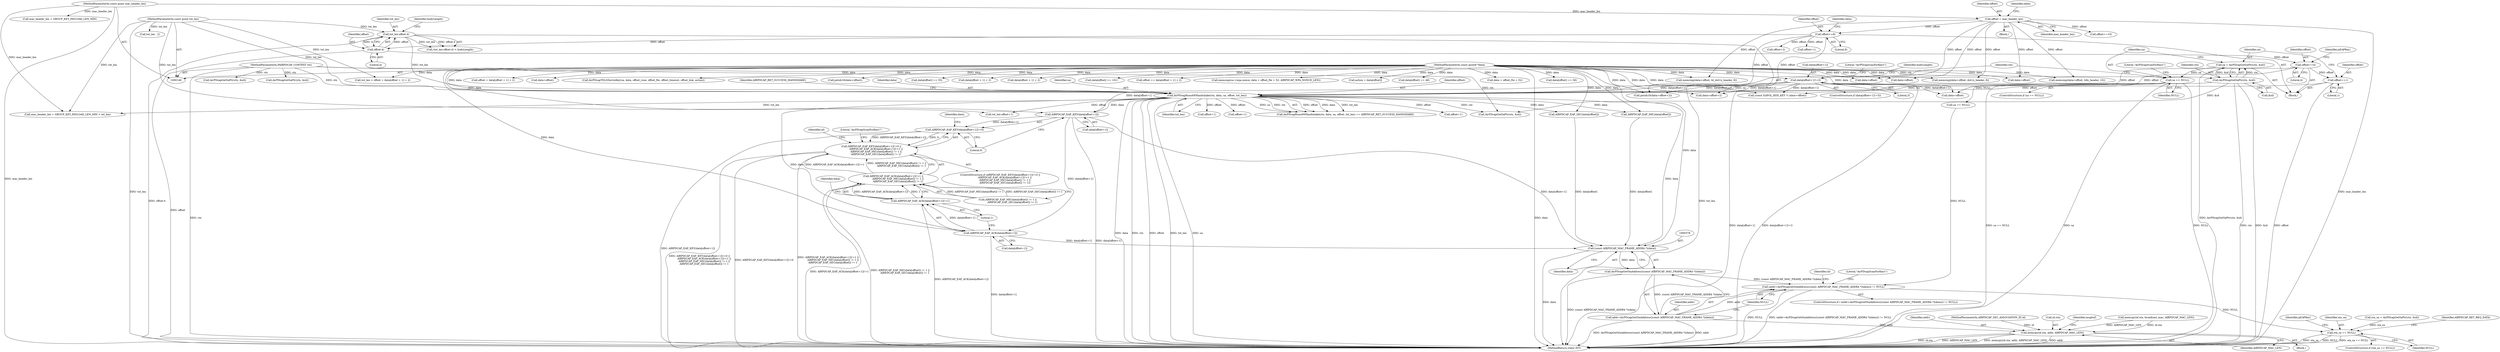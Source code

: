 digraph "1_wireshark_9b0b20b8d5f8c9f7839d58ff6c5900f7e19283b4@pointer" {
"1000317" [label="(Call,AIRPDCAP_EAP_KEY(data[offset+1]))"];
"1000292" [label="(Call,AirPDcapRsna4WHandshake(ctx, data, sa, offset, tot_len))"];
"1000275" [label="(Call,AirPDcapGetSaPtr(ctx, &id))"];
"1000147" [label="(MethodParameterIn,PAIRPDCAP_CONTEXT ctx)"];
"1000204" [label="(Call,data[offset+1]!=3)"];
"1000148" [label="(MethodParameterIn,const guint8 *data)"];
"1000280" [label="(Call,sa == NULL)"];
"1000273" [label="(Call,sa = AirPDcapGetSaPtr(ctx, &id))"];
"1000270" [label="(Call,offset+=1)"];
"1000241" [label="(Call,offset+=4)"];
"1000230" [label="(Call,offset-4)"];
"1000200" [label="(Call,offset+=8)"];
"1000174" [label="(Call,offset = mac_header_len)"];
"1000149" [label="(MethodParameterIn,const guint mac_header_len)"];
"1000228" [label="(Call,tot_len-offset-4)"];
"1000150" [label="(MethodParameterIn,const guint tot_len)"];
"1000316" [label="(Call,AIRPDCAP_EAP_KEY(data[offset+1])!=0)"];
"1000315" [label="(Call,AIRPDCAP_EAP_KEY(data[offset+1])!=0 ||\n            AIRPDCAP_EAP_ACK(data[offset+1])!=1 ||\n            AIRPDCAP_EAP_MIC(data[offset]) != 1 ||\n            AIRPDCAP_EAP_SEC(data[offset]) != 1)"];
"1000326" [label="(Call,AIRPDCAP_EAP_ACK(data[offset+1]))"];
"1000325" [label="(Call,AIRPDCAP_EAP_ACK(data[offset+1])!=1)"];
"1000324" [label="(Call,AIRPDCAP_EAP_ACK(data[offset+1])!=1 ||\n            AIRPDCAP_EAP_MIC(data[offset]) != 1 ||\n            AIRPDCAP_EAP_SEC(data[offset]) != 1)"];
"1000377" [label="(Call,(const AIRPDCAP_MAC_FRAME_ADDR4 *)(data))"];
"1000376" [label="(Call,AirPDcapGetStaAddress((const AIRPDCAP_MAC_FRAME_ADDR4 *)(data)))"];
"1000373" [label="(Call,(addr=AirPDcapGetStaAddress((const AIRPDCAP_MAC_FRAME_ADDR4 *)(data))) != NULL)"];
"1000441" [label="(Call,sta_sa == NULL)"];
"1000374" [label="(Call,addr=AirPDcapGetStaAddress((const AIRPDCAP_MAC_FRAME_ADDR4 *)(data)))"];
"1000382" [label="(Call,memcpy(id.sta, addr, AIRPDCAP_MAC_LEN))"];
"1000227" [label="(Call,(tot_len-offset-4) < bodyLength)"];
"1000204" [label="(Call,data[offset+1]!=3)"];
"1000241" [label="(Call,offset+=4)"];
"1000275" [label="(Call,AirPDcapGetSaPtr(ctx, &id))"];
"1000279" [label="(ControlStructure,if (sa == NULL))"];
"1000443" [label="(Identifier,NULL)"];
"1000277" [label="(Call,&id)"];
"1000573" [label="(Call,data[offset] == 56)"];
"1000203" [label="(ControlStructure,if (data[offset+1]!=3))"];
"1000458" [label="(Call,tot_len-offset+1)"];
"1000386" [label="(Identifier,addr)"];
"1000335" [label="(Call,AIRPDCAP_EAP_MIC(data[offset]))"];
"1000272" [label="(Literal,1)"];
"1000442" [label="(Identifier,sta_sa)"];
"1000201" [label="(Identifier,offset)"];
"1000498" [label="(Call,offset+=10)"];
"1000302" [label="(Call,mac_header_len + GROUP_KEY_PAYLOAD_LEN_MIN > tot_len)"];
"1000213" [label="(Literal,\"AirPDcapScanForKeys\")"];
"1000233" [label="(Identifier,bodyLength)"];
"1000375" [label="(Identifier,addr)"];
"1000332" [label="(Literal,1)"];
"1000175" [label="(Identifier,offset)"];
"1000298" [label="(Identifier,AIRPDCAP_RET_SUCCESS_HANDSHAKE)"];
"1000180" [label="(Call,memcmp(data+offset, dot1x_header, 8))"];
"1000297" [label="(Identifier,tot_len)"];
"1000325" [label="(Call,AIRPDCAP_EAP_ACK(data[offset+1])!=1)"];
"1000434" [label="(Call,sta_sa = AirPDcapGetSaPtr(ctx, &id))"];
"1000188" [label="(Call,memcmp(data+offset, bt_dot1x_header, 8))"];
"1000355" [label="(Identifier,id)"];
"1000246" [label="(Call,(const EAPOL_RSN_KEY *) (data+offset))"];
"1000181" [label="(Call,data+offset)"];
"1000316" [label="(Call,AIRPDCAP_EAP_KEY(data[offset+1])!=0)"];
"1000270" [label="(Call,offset+=1)"];
"1000594" [label="(Call,tot_len < offset + data[offset + 1] + 2)"];
"1000460" [label="(Call,offset+1)"];
"1000361" [label="(Call,AirPDcapGetSaPtr(ctx, &id))"];
"1000596" [label="(Call,offset + data[offset + 1] + 2)"];
"1000526" [label="(Call,data+offset)"];
"1000366" [label="(Call,sa == NULL)"];
"1000329" [label="(Call,offset+1)"];
"1000324" [label="(Call,AIRPDCAP_EAP_ACK(data[offset+1])!=1 ||\n            AIRPDCAP_EAP_MIC(data[offset]) != 1 ||\n            AIRPDCAP_EAP_SEC(data[offset]) != 1)"];
"1000152" [label="(Block,)"];
"1000381" [label="(Block,)"];
"1000333" [label="(Call,AIRPDCAP_EAP_MIC(data[offset]) != 1 ||\n            AIRPDCAP_EAP_SEC(data[offset]) != 1)"];
"1000230" [label="(Call,offset-4)"];
"1000429" [label="(Literal,\"AirPDcapScanForKeys\")"];
"1000755" [label="(Call,AirPDcapTDLSDeriveKey(sa, data, offset_rsne, offset_fte, offset_timeout, offset_link, action))"];
"1000327" [label="(Call,data[offset+1])"];
"1000341" [label="(Call,AIRPDCAP_EAP_SEC(data[offset]))"];
"1000229" [label="(Identifier,tot_len)"];
"1000189" [label="(Call,data+offset)"];
"1000376" [label="(Call,AirPDcapGetStaAddress((const AIRPDCAP_MAC_FRAME_ADDR4 *)(data)))"];
"1000382" [label="(Call,memcpy(id.sta, addr, AIRPDCAP_MAC_LEN))"];
"1000384" [label="(Identifier,id)"];
"1000387" [label="(Identifier,AIRPDCAP_MAC_LEN)"];
"1000323" [label="(Literal,0)"];
"1000326" [label="(Call,AIRPDCAP_EAP_ACK(data[offset+1]))"];
"1000242" [label="(Identifier,offset)"];
"1000245" [label="(Identifier,pEAPKey)"];
"1000282" [label="(Identifier,NULL)"];
"1000446" [label="(Identifier,AIRPDCAP_RET_REQ_DATA)"];
"1000148" [label="(MethodParameterIn,const guint8 *data)"];
"1000228" [label="(Call,tot_len-offset-4)"];
"1000303" [label="(Call,mac_header_len + GROUP_KEY_PAYLOAD_LEN_MIN)"];
"1000232" [label="(Literal,4)"];
"1000779" [label="(MethodReturn,static INT)"];
"1000151" [label="(MethodParameterIn,AIRPDCAP_SEC_ASSOCIATION_ID id)"];
"1000379" [label="(Identifier,data)"];
"1000440" [label="(ControlStructure,if (sta_sa == NULL))"];
"1000285" [label="(Literal,\"AirPDcapScanForKeys\")"];
"1000291" [label="(Call,AirPDcapRsna4WHandshake(ctx, data, sa, offset, tot_len) == AIRPDCAP_RET_SUCCESS_HANDSHAKE)"];
"1000200" [label="(Call,offset+=8)"];
"1000525" [label="(Call,pntoh16(data+offset))"];
"1000195" [label="(Block,)"];
"1000383" [label="(Call,id.sta)"];
"1000314" [label="(ControlStructure,if (AIRPDCAP_EAP_KEY(data[offset+1])!=0 ||\n            AIRPDCAP_EAP_ACK(data[offset+1])!=1 ||\n            AIRPDCAP_EAP_MIC(data[offset]) != 1 ||\n            AIRPDCAP_EAP_SEC(data[offset]) != 1))"];
"1000380" [label="(Identifier,NULL)"];
"1000337" [label="(Identifier,data)"];
"1000292" [label="(Call,AirPDcapRsna4WHandshake(ctx, data, sa, offset, tot_len))"];
"1000377" [label="(Call,(const AIRPDCAP_MAC_FRAME_ADDR4 *)(data))"];
"1000315" [label="(Call,AIRPDCAP_EAP_KEY(data[offset+1])!=0 ||\n            AIRPDCAP_EAP_ACK(data[offset+1])!=1 ||\n            AIRPDCAP_EAP_MIC(data[offset]) != 1 ||\n            AIRPDCAP_EAP_SEC(data[offset]) != 1)"];
"1000441" [label="(Call,sta_sa == NULL)"];
"1000248" [label="(Call,data+offset)"];
"1000374" [label="(Call,addr=AirPDcapGetStaAddress((const AIRPDCAP_MAC_FRAME_ADDR4 *)(data)))"];
"1000318" [label="(Call,data[offset+1])"];
"1000176" [label="(Identifier,mac_header_len)"];
"1000546" [label="(Call,tot_len - 2)"];
"1000271" [label="(Identifier,offset)"];
"1000149" [label="(MethodParameterIn,const guint mac_header_len)"];
"1000293" [label="(Identifier,ctx)"];
"1000223" [label="(Call,offset+2)"];
"1000467" [label="(Call,data+offset)"];
"1000147" [label="(MethodParameterIn,PAIRPDCAP_CONTEXT ctx)"];
"1000562" [label="(Call,data[offset] == 55)"];
"1000449" [label="(Identifier,pEAPKey)"];
"1000276" [label="(Identifier,ctx)"];
"1000207" [label="(Call,offset+1)"];
"1000320" [label="(Call,offset+1)"];
"1000294" [label="(Identifier,data)"];
"1000610" [label="(Call,data[offset + 1] + 2)"];
"1000696" [label="(Call,AirPDcapGetSaPtr(ctx, &id))"];
"1000280" [label="(Call,sa == NULL)"];
"1000598" [label="(Call,data[offset + 1] + 2)"];
"1000348" [label="(Literal,\"AirPDcapScanForKeys\")"];
"1000372" [label="(ControlStructure,if ( (addr=AirPDcapGetStaAddress((const AIRPDCAP_MAC_FRAME_ADDR4 *)(data))) != NULL))"];
"1000220" [label="(Call,pntoh16(data+offset+2))"];
"1000150" [label="(MethodParameterIn,const guint tot_len)"];
"1000584" [label="(Call,data[offset] == 101)"];
"1000436" [label="(Call,AirPDcapGetSaPtr(ctx, &id))"];
"1000389" [label="(Identifier,msgbuf)"];
"1000608" [label="(Call,offset += data[offset + 1] + 2)"];
"1000210" [label="(Literal,3)"];
"1000295" [label="(Identifier,sa)"];
"1000296" [label="(Identifier,offset)"];
"1000714" [label="(Call,memcmp(sa->wpa.nonce, data + offset_fte + 52, AIRPDCAP_WPA_NONCE_LEN))"];
"1000182" [label="(Identifier,data)"];
"1000174" [label="(Call,offset = mac_header_len)"];
"1000219" [label="(Identifier,bodyLength)"];
"1000281" [label="(Identifier,sa)"];
"1000205" [label="(Call,data[offset+1])"];
"1000501" [label="(Call,action = data[offset])"];
"1000328" [label="(Identifier,data)"];
"1000466" [label="(Call,memcmp(data+offset, tdls_header, 10))"];
"1000273" [label="(Call,sa = AirPDcapGetSaPtr(ctx, &id))"];
"1000221" [label="(Call,data+offset+2)"];
"1000231" [label="(Identifier,offset)"];
"1000373" [label="(Call,(addr=AirPDcapGetStaAddress((const AIRPDCAP_MAC_FRAME_ADDR4 *)(data))) != NULL)"];
"1000206" [label="(Identifier,data)"];
"1000551" [label="(Call,data[offset] == 48)"];
"1000243" [label="(Literal,4)"];
"1000720" [label="(Call,data + offset_fte + 52)"];
"1000317" [label="(Call,AIRPDCAP_EAP_KEY(data[offset+1]))"];
"1000353" [label="(Call,memcpy(id.sta, broadcast_mac, AIRPDCAP_MAC_LEN))"];
"1000202" [label="(Literal,8)"];
"1000274" [label="(Identifier,sa)"];
"1000317" -> "1000316"  [label="AST: "];
"1000317" -> "1000318"  [label="CFG: "];
"1000318" -> "1000317"  [label="AST: "];
"1000323" -> "1000317"  [label="CFG: "];
"1000317" -> "1000779"  [label="DDG: data[offset+1]"];
"1000317" -> "1000316"  [label="DDG: data[offset+1]"];
"1000292" -> "1000317"  [label="DDG: data"];
"1000204" -> "1000317"  [label="DDG: data[offset+1]"];
"1000148" -> "1000317"  [label="DDG: data"];
"1000317" -> "1000326"  [label="DDG: data[offset+1]"];
"1000317" -> "1000377"  [label="DDG: data[offset+1]"];
"1000292" -> "1000291"  [label="AST: "];
"1000292" -> "1000297"  [label="CFG: "];
"1000293" -> "1000292"  [label="AST: "];
"1000294" -> "1000292"  [label="AST: "];
"1000295" -> "1000292"  [label="AST: "];
"1000296" -> "1000292"  [label="AST: "];
"1000297" -> "1000292"  [label="AST: "];
"1000298" -> "1000292"  [label="CFG: "];
"1000292" -> "1000779"  [label="DDG: data"];
"1000292" -> "1000779"  [label="DDG: ctx"];
"1000292" -> "1000779"  [label="DDG: offset"];
"1000292" -> "1000779"  [label="DDG: tot_len"];
"1000292" -> "1000779"  [label="DDG: sa"];
"1000292" -> "1000291"  [label="DDG: offset"];
"1000292" -> "1000291"  [label="DDG: data"];
"1000292" -> "1000291"  [label="DDG: tot_len"];
"1000292" -> "1000291"  [label="DDG: sa"];
"1000292" -> "1000291"  [label="DDG: ctx"];
"1000275" -> "1000292"  [label="DDG: ctx"];
"1000147" -> "1000292"  [label="DDG: ctx"];
"1000204" -> "1000292"  [label="DDG: data[offset+1]"];
"1000148" -> "1000292"  [label="DDG: data"];
"1000280" -> "1000292"  [label="DDG: sa"];
"1000270" -> "1000292"  [label="DDG: offset"];
"1000228" -> "1000292"  [label="DDG: tot_len"];
"1000150" -> "1000292"  [label="DDG: tot_len"];
"1000292" -> "1000302"  [label="DDG: tot_len"];
"1000292" -> "1000320"  [label="DDG: offset"];
"1000292" -> "1000326"  [label="DDG: data"];
"1000292" -> "1000329"  [label="DDG: offset"];
"1000292" -> "1000335"  [label="DDG: data"];
"1000292" -> "1000341"  [label="DDG: data"];
"1000292" -> "1000361"  [label="DDG: ctx"];
"1000292" -> "1000377"  [label="DDG: data"];
"1000292" -> "1000458"  [label="DDG: offset"];
"1000292" -> "1000460"  [label="DDG: offset"];
"1000275" -> "1000273"  [label="AST: "];
"1000275" -> "1000277"  [label="CFG: "];
"1000276" -> "1000275"  [label="AST: "];
"1000277" -> "1000275"  [label="AST: "];
"1000273" -> "1000275"  [label="CFG: "];
"1000275" -> "1000779"  [label="DDG: ctx"];
"1000275" -> "1000779"  [label="DDG: &id"];
"1000275" -> "1000273"  [label="DDG: ctx"];
"1000275" -> "1000273"  [label="DDG: &id"];
"1000147" -> "1000275"  [label="DDG: ctx"];
"1000275" -> "1000361"  [label="DDG: &id"];
"1000147" -> "1000146"  [label="AST: "];
"1000147" -> "1000779"  [label="DDG: ctx"];
"1000147" -> "1000361"  [label="DDG: ctx"];
"1000147" -> "1000436"  [label="DDG: ctx"];
"1000147" -> "1000696"  [label="DDG: ctx"];
"1000204" -> "1000203"  [label="AST: "];
"1000204" -> "1000210"  [label="CFG: "];
"1000205" -> "1000204"  [label="AST: "];
"1000210" -> "1000204"  [label="AST: "];
"1000213" -> "1000204"  [label="CFG: "];
"1000219" -> "1000204"  [label="CFG: "];
"1000204" -> "1000779"  [label="DDG: data[offset+1]"];
"1000204" -> "1000779"  [label="DDG: data[offset+1]!=3"];
"1000148" -> "1000204"  [label="DDG: data"];
"1000204" -> "1000220"  [label="DDG: data[offset+1]"];
"1000204" -> "1000221"  [label="DDG: data[offset+1]"];
"1000204" -> "1000246"  [label="DDG: data[offset+1]"];
"1000204" -> "1000248"  [label="DDG: data[offset+1]"];
"1000148" -> "1000146"  [label="AST: "];
"1000148" -> "1000779"  [label="DDG: data"];
"1000148" -> "1000180"  [label="DDG: data"];
"1000148" -> "1000181"  [label="DDG: data"];
"1000148" -> "1000188"  [label="DDG: data"];
"1000148" -> "1000189"  [label="DDG: data"];
"1000148" -> "1000220"  [label="DDG: data"];
"1000148" -> "1000221"  [label="DDG: data"];
"1000148" -> "1000246"  [label="DDG: data"];
"1000148" -> "1000248"  [label="DDG: data"];
"1000148" -> "1000326"  [label="DDG: data"];
"1000148" -> "1000335"  [label="DDG: data"];
"1000148" -> "1000341"  [label="DDG: data"];
"1000148" -> "1000377"  [label="DDG: data"];
"1000148" -> "1000466"  [label="DDG: data"];
"1000148" -> "1000467"  [label="DDG: data"];
"1000148" -> "1000501"  [label="DDG: data"];
"1000148" -> "1000525"  [label="DDG: data"];
"1000148" -> "1000526"  [label="DDG: data"];
"1000148" -> "1000551"  [label="DDG: data"];
"1000148" -> "1000562"  [label="DDG: data"];
"1000148" -> "1000573"  [label="DDG: data"];
"1000148" -> "1000584"  [label="DDG: data"];
"1000148" -> "1000594"  [label="DDG: data"];
"1000148" -> "1000596"  [label="DDG: data"];
"1000148" -> "1000598"  [label="DDG: data"];
"1000148" -> "1000608"  [label="DDG: data"];
"1000148" -> "1000610"  [label="DDG: data"];
"1000148" -> "1000714"  [label="DDG: data"];
"1000148" -> "1000720"  [label="DDG: data"];
"1000148" -> "1000755"  [label="DDG: data"];
"1000280" -> "1000279"  [label="AST: "];
"1000280" -> "1000282"  [label="CFG: "];
"1000281" -> "1000280"  [label="AST: "];
"1000282" -> "1000280"  [label="AST: "];
"1000285" -> "1000280"  [label="CFG: "];
"1000293" -> "1000280"  [label="CFG: "];
"1000280" -> "1000779"  [label="DDG: NULL"];
"1000280" -> "1000779"  [label="DDG: sa == NULL"];
"1000280" -> "1000779"  [label="DDG: sa"];
"1000273" -> "1000280"  [label="DDG: sa"];
"1000280" -> "1000366"  [label="DDG: NULL"];
"1000273" -> "1000195"  [label="AST: "];
"1000274" -> "1000273"  [label="AST: "];
"1000281" -> "1000273"  [label="CFG: "];
"1000273" -> "1000779"  [label="DDG: AirPDcapGetSaPtr(ctx, &id)"];
"1000270" -> "1000195"  [label="AST: "];
"1000270" -> "1000272"  [label="CFG: "];
"1000271" -> "1000270"  [label="AST: "];
"1000272" -> "1000270"  [label="AST: "];
"1000274" -> "1000270"  [label="CFG: "];
"1000270" -> "1000779"  [label="DDG: offset"];
"1000241" -> "1000270"  [label="DDG: offset"];
"1000241" -> "1000195"  [label="AST: "];
"1000241" -> "1000243"  [label="CFG: "];
"1000242" -> "1000241"  [label="AST: "];
"1000243" -> "1000241"  [label="AST: "];
"1000245" -> "1000241"  [label="CFG: "];
"1000230" -> "1000241"  [label="DDG: offset"];
"1000241" -> "1000246"  [label="DDG: offset"];
"1000241" -> "1000248"  [label="DDG: offset"];
"1000230" -> "1000228"  [label="AST: "];
"1000230" -> "1000232"  [label="CFG: "];
"1000231" -> "1000230"  [label="AST: "];
"1000232" -> "1000230"  [label="AST: "];
"1000228" -> "1000230"  [label="CFG: "];
"1000230" -> "1000779"  [label="DDG: offset"];
"1000230" -> "1000228"  [label="DDG: offset"];
"1000230" -> "1000228"  [label="DDG: 4"];
"1000200" -> "1000230"  [label="DDG: offset"];
"1000200" -> "1000195"  [label="AST: "];
"1000200" -> "1000202"  [label="CFG: "];
"1000201" -> "1000200"  [label="AST: "];
"1000202" -> "1000200"  [label="AST: "];
"1000206" -> "1000200"  [label="CFG: "];
"1000174" -> "1000200"  [label="DDG: offset"];
"1000200" -> "1000207"  [label="DDG: offset"];
"1000200" -> "1000220"  [label="DDG: offset"];
"1000200" -> "1000221"  [label="DDG: offset"];
"1000200" -> "1000223"  [label="DDG: offset"];
"1000174" -> "1000152"  [label="AST: "];
"1000174" -> "1000176"  [label="CFG: "];
"1000175" -> "1000174"  [label="AST: "];
"1000176" -> "1000174"  [label="AST: "];
"1000182" -> "1000174"  [label="CFG: "];
"1000174" -> "1000779"  [label="DDG: mac_header_len"];
"1000149" -> "1000174"  [label="DDG: mac_header_len"];
"1000174" -> "1000180"  [label="DDG: offset"];
"1000174" -> "1000181"  [label="DDG: offset"];
"1000174" -> "1000188"  [label="DDG: offset"];
"1000174" -> "1000189"  [label="DDG: offset"];
"1000174" -> "1000466"  [label="DDG: offset"];
"1000174" -> "1000467"  [label="DDG: offset"];
"1000174" -> "1000498"  [label="DDG: offset"];
"1000149" -> "1000146"  [label="AST: "];
"1000149" -> "1000779"  [label="DDG: mac_header_len"];
"1000149" -> "1000302"  [label="DDG: mac_header_len"];
"1000149" -> "1000303"  [label="DDG: mac_header_len"];
"1000228" -> "1000227"  [label="AST: "];
"1000229" -> "1000228"  [label="AST: "];
"1000233" -> "1000228"  [label="CFG: "];
"1000228" -> "1000779"  [label="DDG: tot_len"];
"1000228" -> "1000779"  [label="DDG: offset-4"];
"1000228" -> "1000227"  [label="DDG: tot_len"];
"1000228" -> "1000227"  [label="DDG: offset-4"];
"1000150" -> "1000228"  [label="DDG: tot_len"];
"1000150" -> "1000146"  [label="AST: "];
"1000150" -> "1000779"  [label="DDG: tot_len"];
"1000150" -> "1000302"  [label="DDG: tot_len"];
"1000150" -> "1000458"  [label="DDG: tot_len"];
"1000150" -> "1000546"  [label="DDG: tot_len"];
"1000150" -> "1000594"  [label="DDG: tot_len"];
"1000316" -> "1000315"  [label="AST: "];
"1000316" -> "1000323"  [label="CFG: "];
"1000323" -> "1000316"  [label="AST: "];
"1000328" -> "1000316"  [label="CFG: "];
"1000315" -> "1000316"  [label="CFG: "];
"1000316" -> "1000779"  [label="DDG: AIRPDCAP_EAP_KEY(data[offset+1])"];
"1000316" -> "1000315"  [label="DDG: AIRPDCAP_EAP_KEY(data[offset+1])"];
"1000316" -> "1000315"  [label="DDG: 0"];
"1000315" -> "1000314"  [label="AST: "];
"1000315" -> "1000324"  [label="CFG: "];
"1000324" -> "1000315"  [label="AST: "];
"1000348" -> "1000315"  [label="CFG: "];
"1000355" -> "1000315"  [label="CFG: "];
"1000315" -> "1000779"  [label="DDG: AIRPDCAP_EAP_KEY(data[offset+1])!=0 ||\n            AIRPDCAP_EAP_ACK(data[offset+1])!=1 ||\n            AIRPDCAP_EAP_MIC(data[offset]) != 1 ||\n            AIRPDCAP_EAP_SEC(data[offset]) != 1"];
"1000315" -> "1000779"  [label="DDG: AIRPDCAP_EAP_KEY(data[offset+1])!=0"];
"1000315" -> "1000779"  [label="DDG: AIRPDCAP_EAP_ACK(data[offset+1])!=1 ||\n            AIRPDCAP_EAP_MIC(data[offset]) != 1 ||\n            AIRPDCAP_EAP_SEC(data[offset]) != 1"];
"1000324" -> "1000315"  [label="DDG: AIRPDCAP_EAP_ACK(data[offset+1])!=1"];
"1000324" -> "1000315"  [label="DDG: AIRPDCAP_EAP_MIC(data[offset]) != 1 ||\n            AIRPDCAP_EAP_SEC(data[offset]) != 1"];
"1000326" -> "1000325"  [label="AST: "];
"1000326" -> "1000327"  [label="CFG: "];
"1000327" -> "1000326"  [label="AST: "];
"1000332" -> "1000326"  [label="CFG: "];
"1000326" -> "1000779"  [label="DDG: data[offset+1]"];
"1000326" -> "1000325"  [label="DDG: data[offset+1]"];
"1000326" -> "1000377"  [label="DDG: data[offset+1]"];
"1000325" -> "1000324"  [label="AST: "];
"1000325" -> "1000332"  [label="CFG: "];
"1000332" -> "1000325"  [label="AST: "];
"1000337" -> "1000325"  [label="CFG: "];
"1000324" -> "1000325"  [label="CFG: "];
"1000325" -> "1000779"  [label="DDG: AIRPDCAP_EAP_ACK(data[offset+1])"];
"1000325" -> "1000324"  [label="DDG: AIRPDCAP_EAP_ACK(data[offset+1])"];
"1000325" -> "1000324"  [label="DDG: 1"];
"1000324" -> "1000333"  [label="CFG: "];
"1000333" -> "1000324"  [label="AST: "];
"1000324" -> "1000779"  [label="DDG: AIRPDCAP_EAP_MIC(data[offset]) != 1 ||\n            AIRPDCAP_EAP_SEC(data[offset]) != 1"];
"1000324" -> "1000779"  [label="DDG: AIRPDCAP_EAP_ACK(data[offset+1])!=1"];
"1000333" -> "1000324"  [label="DDG: AIRPDCAP_EAP_MIC(data[offset]) != 1"];
"1000333" -> "1000324"  [label="DDG: AIRPDCAP_EAP_SEC(data[offset]) != 1"];
"1000377" -> "1000376"  [label="AST: "];
"1000377" -> "1000379"  [label="CFG: "];
"1000378" -> "1000377"  [label="AST: "];
"1000379" -> "1000377"  [label="AST: "];
"1000376" -> "1000377"  [label="CFG: "];
"1000377" -> "1000779"  [label="DDG: data"];
"1000377" -> "1000376"  [label="DDG: data"];
"1000335" -> "1000377"  [label="DDG: data[offset]"];
"1000341" -> "1000377"  [label="DDG: data[offset]"];
"1000376" -> "1000374"  [label="AST: "];
"1000374" -> "1000376"  [label="CFG: "];
"1000376" -> "1000779"  [label="DDG: (const AIRPDCAP_MAC_FRAME_ADDR4 *)(data)"];
"1000376" -> "1000373"  [label="DDG: (const AIRPDCAP_MAC_FRAME_ADDR4 *)(data)"];
"1000376" -> "1000374"  [label="DDG: (const AIRPDCAP_MAC_FRAME_ADDR4 *)(data)"];
"1000373" -> "1000372"  [label="AST: "];
"1000373" -> "1000380"  [label="CFG: "];
"1000374" -> "1000373"  [label="AST: "];
"1000380" -> "1000373"  [label="AST: "];
"1000384" -> "1000373"  [label="CFG: "];
"1000429" -> "1000373"  [label="CFG: "];
"1000373" -> "1000779"  [label="DDG: NULL"];
"1000373" -> "1000779"  [label="DDG: (addr=AirPDcapGetStaAddress((const AIRPDCAP_MAC_FRAME_ADDR4 *)(data))) != NULL"];
"1000374" -> "1000373"  [label="DDG: addr"];
"1000366" -> "1000373"  [label="DDG: NULL"];
"1000373" -> "1000441"  [label="DDG: NULL"];
"1000441" -> "1000440"  [label="AST: "];
"1000441" -> "1000443"  [label="CFG: "];
"1000442" -> "1000441"  [label="AST: "];
"1000443" -> "1000441"  [label="AST: "];
"1000446" -> "1000441"  [label="CFG: "];
"1000449" -> "1000441"  [label="CFG: "];
"1000441" -> "1000779"  [label="DDG: sta_sa"];
"1000441" -> "1000779"  [label="DDG: NULL"];
"1000441" -> "1000779"  [label="DDG: sta_sa == NULL"];
"1000434" -> "1000441"  [label="DDG: sta_sa"];
"1000375" -> "1000374"  [label="AST: "];
"1000380" -> "1000374"  [label="CFG: "];
"1000374" -> "1000779"  [label="DDG: AirPDcapGetStaAddress((const AIRPDCAP_MAC_FRAME_ADDR4 *)(data))"];
"1000374" -> "1000779"  [label="DDG: addr"];
"1000374" -> "1000382"  [label="DDG: addr"];
"1000382" -> "1000381"  [label="AST: "];
"1000382" -> "1000387"  [label="CFG: "];
"1000383" -> "1000382"  [label="AST: "];
"1000386" -> "1000382"  [label="AST: "];
"1000387" -> "1000382"  [label="AST: "];
"1000389" -> "1000382"  [label="CFG: "];
"1000382" -> "1000779"  [label="DDG: id.sta"];
"1000382" -> "1000779"  [label="DDG: AIRPDCAP_MAC_LEN"];
"1000382" -> "1000779"  [label="DDG: memcpy(id.sta, addr, AIRPDCAP_MAC_LEN)"];
"1000382" -> "1000779"  [label="DDG: addr"];
"1000353" -> "1000382"  [label="DDG: id.sta"];
"1000353" -> "1000382"  [label="DDG: AIRPDCAP_MAC_LEN"];
"1000151" -> "1000382"  [label="DDG: id"];
}
